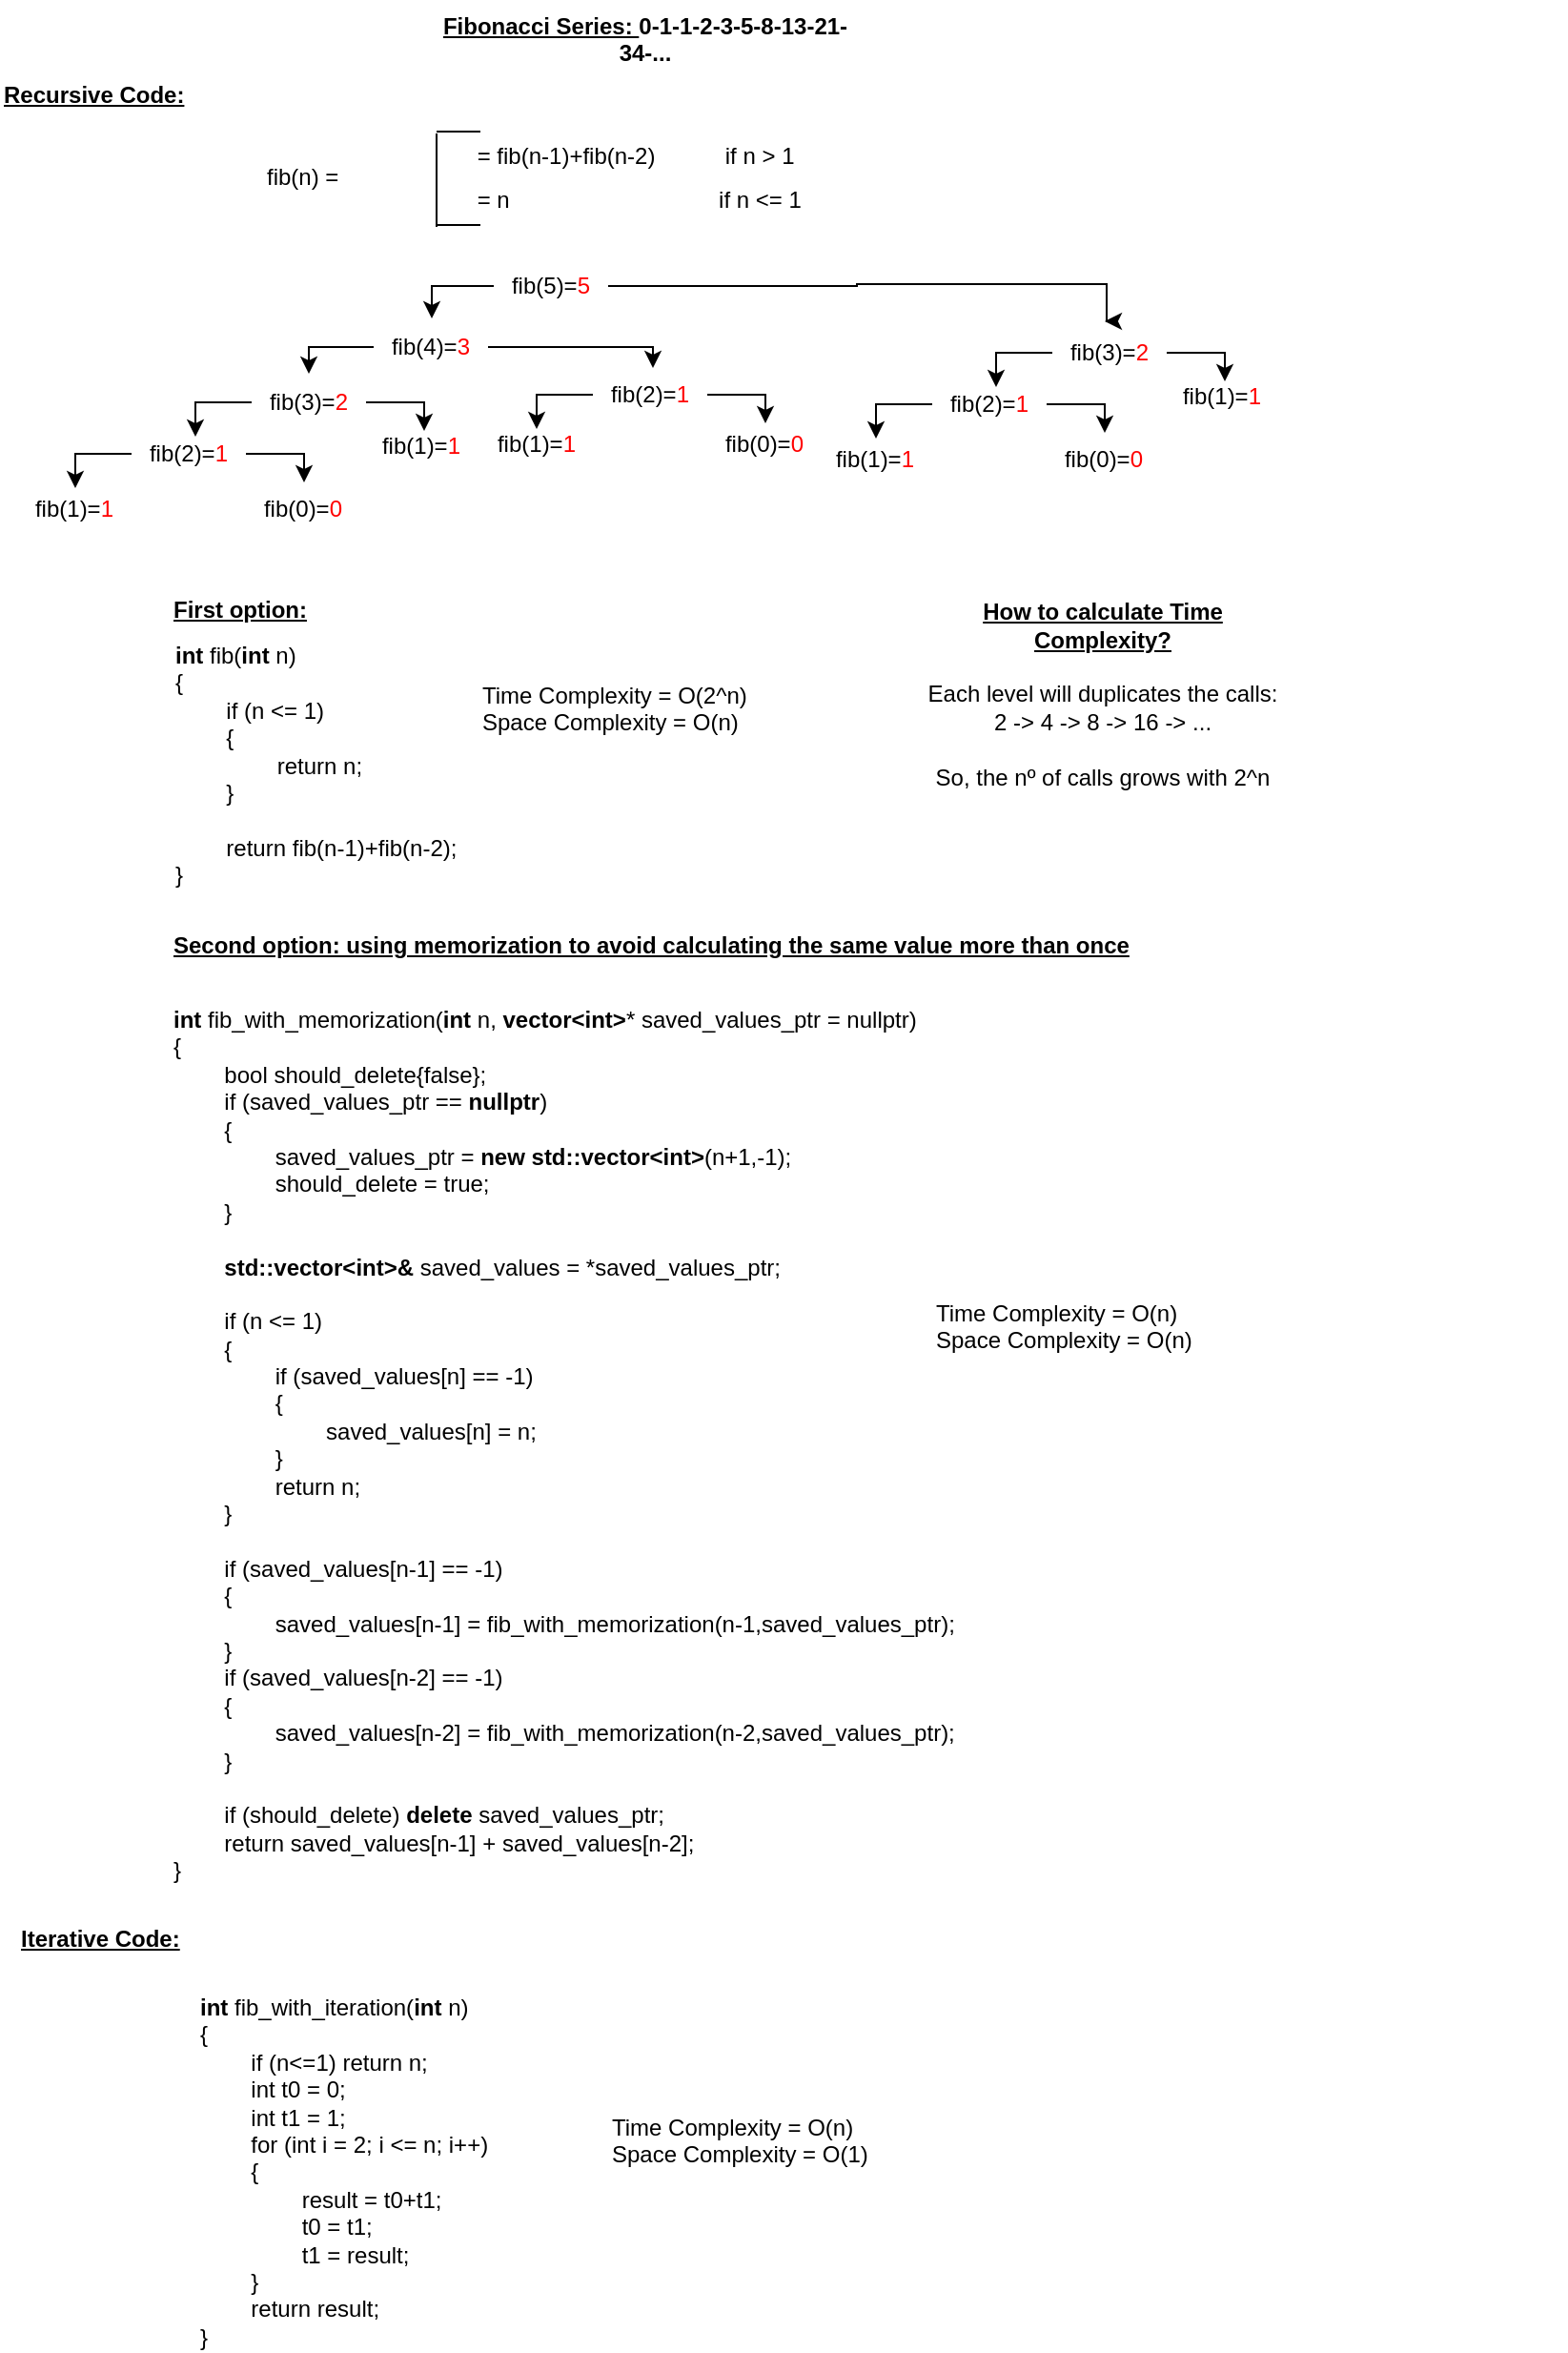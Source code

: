 <mxfile>
    <diagram name="Page-1" id="pscVqw5MkYJO_kQoXnNj">
        <mxGraphModel dx="751" dy="907" grid="0" gridSize="10" guides="1" tooltips="1" connect="1" arrows="1" fold="1" page="0" pageScale="1" pageWidth="850" pageHeight="1100" math="0" shadow="0">
            <root>
                <mxCell id="0"/>
                <mxCell id="1" parent="0"/>
                <mxCell id="VpqRDjkE_MsImU34JFe0-1" value="&lt;b&gt;&lt;u&gt;Fibonacci Series: &lt;/u&gt;0-1-1-2-3-5-8-13-21-34-...&lt;br&gt;&lt;/b&gt;" style="text;whiteSpace=wrap;html=1;align=center;" parent="1" vertex="1">
                    <mxGeometry x="317" y="15" width="217" height="36" as="geometry"/>
                </mxCell>
                <mxCell id="VpqRDjkE_MsImU34JFe0-13" value="&lt;b&gt;&lt;u&gt;Recursive Code:&lt;br&gt;&lt;/u&gt;&lt;/b&gt;" style="text;whiteSpace=wrap;html=1;" parent="1" vertex="1">
                    <mxGeometry x="87" y="51" width="217" height="36" as="geometry"/>
                </mxCell>
                <mxCell id="lh5CNfkn9NJsQjByyYcm-33" value="" style="endArrow=none;html=1;rounded=0;" parent="1" edge="1">
                    <mxGeometry width="50" height="50" relative="1" as="geometry">
                        <mxPoint x="316" y="134" as="sourcePoint"/>
                        <mxPoint x="316" y="85" as="targetPoint"/>
                    </mxGeometry>
                </mxCell>
                <mxCell id="lh5CNfkn9NJsQjByyYcm-34" value="" style="endArrow=none;html=1;rounded=0;" parent="1" edge="1">
                    <mxGeometry width="50" height="50" relative="1" as="geometry">
                        <mxPoint x="316" y="84" as="sourcePoint"/>
                        <mxPoint x="339" y="84" as="targetPoint"/>
                    </mxGeometry>
                </mxCell>
                <mxCell id="lh5CNfkn9NJsQjByyYcm-35" value="" style="endArrow=none;html=1;rounded=0;" parent="1" edge="1">
                    <mxGeometry width="50" height="50" relative="1" as="geometry">
                        <mxPoint x="316" y="133" as="sourcePoint"/>
                        <mxPoint x="339" y="133" as="targetPoint"/>
                    </mxGeometry>
                </mxCell>
                <mxCell id="lh5CNfkn9NJsQjByyYcm-36" value="" style="group" parent="1" vertex="1" connectable="0">
                    <mxGeometry x="225" y="83.004" width="403" height="59.0" as="geometry"/>
                </mxCell>
                <mxCell id="lh5CNfkn9NJsQjByyYcm-37" value="fib(n) =" style="text;whiteSpace=wrap;html=1;" parent="lh5CNfkn9NJsQjByyYcm-36" vertex="1">
                    <mxGeometry y="10.996" width="74" height="36" as="geometry"/>
                </mxCell>
                <mxCell id="lh5CNfkn9NJsQjByyYcm-38" value="&lt;span style=&quot;white-space: pre;&quot;&gt;&#9;&lt;/span&gt;&amp;nbsp; &amp;nbsp;&amp;nbsp; = fib(n-1)+fib(n-2) &amp;nbsp;&amp;nbsp;&amp;nbsp;&amp;nbsp;&amp;nbsp;&amp;nbsp;&amp;nbsp;&amp;nbsp;&amp;nbsp; if n &amp;gt; 1" style="text;whiteSpace=wrap;html=1;" parent="lh5CNfkn9NJsQjByyYcm-36" vertex="1">
                    <mxGeometry x="67" width="336" height="36" as="geometry"/>
                </mxCell>
                <mxCell id="lh5CNfkn9NJsQjByyYcm-39" value="&lt;span style=&quot;white-space: pre;&quot;&gt;&#9;&lt;/span&gt;&amp;nbsp; &amp;nbsp;&amp;nbsp; = n &amp;nbsp;&amp;nbsp;&amp;nbsp;&amp;nbsp;&amp;nbsp;&amp;nbsp;&amp;nbsp;&amp;nbsp;&amp;nbsp;&amp;nbsp;&amp;nbsp;&amp;nbsp;&amp;nbsp;&amp;nbsp;&amp;nbsp;&amp;nbsp;&amp;nbsp;&amp;nbsp;&amp;nbsp;&amp;nbsp;&amp;nbsp;&amp;nbsp;&amp;nbsp;&amp;nbsp;&amp;nbsp; &lt;span style=&quot;white-space: pre;&quot;&gt;&#9;&lt;/span&gt;&amp;nbsp;&amp;nbsp; if n &amp;lt;= 1&lt;div&gt;&lt;br/&gt;&lt;/div&gt;" style="text;whiteSpace=wrap;html=1;" parent="lh5CNfkn9NJsQjByyYcm-36" vertex="1">
                    <mxGeometry x="67.003" y="23.0" width="274" height="36" as="geometry"/>
                </mxCell>
                <mxCell id="lh5CNfkn9NJsQjByyYcm-4" style="edgeStyle=orthogonalEdgeStyle;rounded=0;orthogonalLoop=1;jettySize=auto;html=1;exitX=0;exitY=0.5;exitDx=0;exitDy=0;" parent="1" source="lh5CNfkn9NJsQjByyYcm-6" target="lh5CNfkn9NJsQjByyYcm-11" edge="1">
                    <mxGeometry relative="1" as="geometry">
                        <mxPoint x="316" y="183" as="targetPoint"/>
                        <Array as="points">
                            <mxPoint x="313.5" y="165"/>
                        </Array>
                    </mxGeometry>
                </mxCell>
                <mxCell id="lh5CNfkn9NJsQjByyYcm-5" style="edgeStyle=orthogonalEdgeStyle;rounded=0;orthogonalLoop=1;jettySize=auto;html=1;exitX=1;exitY=0.5;exitDx=0;exitDy=0;entryX=0.5;entryY=0;entryDx=0;entryDy=0;" parent="1" source="lh5CNfkn9NJsQjByyYcm-6" edge="1">
                    <mxGeometry relative="1" as="geometry">
                        <mxPoint x="666.5" y="183.5" as="targetPoint"/>
                        <Array as="points">
                            <mxPoint x="536.5" y="165"/>
                            <mxPoint x="667.5" y="164"/>
                            <mxPoint x="667.5" y="184"/>
                        </Array>
                    </mxGeometry>
                </mxCell>
                <mxCell id="lh5CNfkn9NJsQjByyYcm-6" value="fib(5)=&lt;font color=&quot;#ff0000&quot;&gt;5&lt;/font&gt;" style="text;html=1;align=center;verticalAlign=middle;whiteSpace=wrap;rounded=0;" parent="1" vertex="1">
                    <mxGeometry x="346" y="150" width="60" height="30" as="geometry"/>
                </mxCell>
                <mxCell id="lh5CNfkn9NJsQjByyYcm-8" value="" style="group" parent="1" vertex="1" connectable="0">
                    <mxGeometry x="253.5" y="182" width="120" height="33" as="geometry"/>
                </mxCell>
                <mxCell id="lh5CNfkn9NJsQjByyYcm-11" value="fib(4)=&lt;font color=&quot;#ff0000&quot;&gt;3&lt;/font&gt;" style="text;html=1;align=center;verticalAlign=middle;whiteSpace=wrap;rounded=0;" parent="lh5CNfkn9NJsQjByyYcm-8" vertex="1">
                    <mxGeometry x="29.5" width="60" height="30" as="geometry"/>
                </mxCell>
                <mxCell id="lh5CNfkn9NJsQjByyYcm-13" value="" style="group" parent="1" vertex="1" connectable="0">
                    <mxGeometry x="189.5" y="211" width="120" height="33" as="geometry"/>
                </mxCell>
                <mxCell id="lh5CNfkn9NJsQjByyYcm-14" style="edgeStyle=orthogonalEdgeStyle;rounded=0;orthogonalLoop=1;jettySize=auto;html=1;exitX=0;exitY=0.5;exitDx=0;exitDy=0;entryX=0.5;entryY=0;entryDx=0;entryDy=0;" parent="lh5CNfkn9NJsQjByyYcm-13" source="lh5CNfkn9NJsQjByyYcm-16" edge="1">
                    <mxGeometry relative="1" as="geometry">
                        <mxPoint y="33" as="targetPoint"/>
                    </mxGeometry>
                </mxCell>
                <mxCell id="lh5CNfkn9NJsQjByyYcm-15" style="edgeStyle=orthogonalEdgeStyle;rounded=0;orthogonalLoop=1;jettySize=auto;html=1;exitX=1;exitY=0.5;exitDx=0;exitDy=0;entryX=0.5;entryY=0;entryDx=0;entryDy=0;" parent="lh5CNfkn9NJsQjByyYcm-13" source="lh5CNfkn9NJsQjByyYcm-16" edge="1">
                    <mxGeometry relative="1" as="geometry">
                        <mxPoint x="120" y="30" as="targetPoint"/>
                    </mxGeometry>
                </mxCell>
                <mxCell id="lh5CNfkn9NJsQjByyYcm-16" value="fib(3)=&lt;font color=&quot;#ff0000&quot;&gt;2&lt;/font&gt;" style="text;html=1;align=center;verticalAlign=middle;whiteSpace=wrap;rounded=0;" parent="lh5CNfkn9NJsQjByyYcm-13" vertex="1">
                    <mxGeometry x="29.5" width="60" height="30" as="geometry"/>
                </mxCell>
                <mxCell id="lh5CNfkn9NJsQjByyYcm-17" value="fib(1)=&lt;font color=&quot;#ff0000&quot;&gt;1&lt;/font&gt;" style="text;html=1;align=center;verticalAlign=middle;whiteSpace=wrap;rounded=0;" parent="1" vertex="1">
                    <mxGeometry x="277.5" y="234" width="60" height="30" as="geometry"/>
                </mxCell>
                <mxCell id="lh5CNfkn9NJsQjByyYcm-18" value="" style="group" parent="1" vertex="1" connectable="0">
                    <mxGeometry x="126.5" y="238" width="120" height="33" as="geometry"/>
                </mxCell>
                <mxCell id="lh5CNfkn9NJsQjByyYcm-19" style="edgeStyle=orthogonalEdgeStyle;rounded=0;orthogonalLoop=1;jettySize=auto;html=1;exitX=0;exitY=0.5;exitDx=0;exitDy=0;entryX=0.5;entryY=0;entryDx=0;entryDy=0;" parent="lh5CNfkn9NJsQjByyYcm-18" source="lh5CNfkn9NJsQjByyYcm-21" edge="1">
                    <mxGeometry relative="1" as="geometry">
                        <mxPoint y="33" as="targetPoint"/>
                    </mxGeometry>
                </mxCell>
                <mxCell id="lh5CNfkn9NJsQjByyYcm-20" style="edgeStyle=orthogonalEdgeStyle;rounded=0;orthogonalLoop=1;jettySize=auto;html=1;exitX=1;exitY=0.5;exitDx=0;exitDy=0;entryX=0.5;entryY=0;entryDx=0;entryDy=0;" parent="lh5CNfkn9NJsQjByyYcm-18" source="lh5CNfkn9NJsQjByyYcm-21" edge="1">
                    <mxGeometry relative="1" as="geometry">
                        <mxPoint x="120" y="30" as="targetPoint"/>
                    </mxGeometry>
                </mxCell>
                <mxCell id="lh5CNfkn9NJsQjByyYcm-21" value="fib(2)=&lt;font color=&quot;#ff0000&quot;&gt;1&lt;/font&gt;" style="text;html=1;align=center;verticalAlign=middle;whiteSpace=wrap;rounded=0;" parent="lh5CNfkn9NJsQjByyYcm-18" vertex="1">
                    <mxGeometry x="29.5" width="60" height="30" as="geometry"/>
                </mxCell>
                <mxCell id="lh5CNfkn9NJsQjByyYcm-22" value="fib(0)=&lt;font color=&quot;#ff0000&quot;&gt;0&lt;/font&gt;" style="text;html=1;align=center;verticalAlign=middle;whiteSpace=wrap;rounded=0;" parent="1" vertex="1">
                    <mxGeometry x="215.5" y="267" width="60" height="30" as="geometry"/>
                </mxCell>
                <mxCell id="lh5CNfkn9NJsQjByyYcm-23" value="fib(1)=&lt;font color=&quot;#ff0000&quot;&gt;1&lt;/font&gt;" style="text;html=1;align=center;verticalAlign=middle;whiteSpace=wrap;rounded=0;" parent="1" vertex="1">
                    <mxGeometry x="95.5" y="267" width="60" height="30" as="geometry"/>
                </mxCell>
                <mxCell id="lh5CNfkn9NJsQjByyYcm-10" style="edgeStyle=orthogonalEdgeStyle;rounded=0;orthogonalLoop=1;jettySize=auto;html=1;exitX=1;exitY=0.5;exitDx=0;exitDy=0;entryX=0.5;entryY=0;entryDx=0;entryDy=0;" parent="1" source="lh5CNfkn9NJsQjByyYcm-11" edge="1">
                    <mxGeometry relative="1" as="geometry">
                        <mxPoint x="429.5" y="208" as="targetPoint"/>
                        <Array as="points">
                            <mxPoint x="429.5" y="197"/>
                        </Array>
                    </mxGeometry>
                </mxCell>
                <mxCell id="lh5CNfkn9NJsQjByyYcm-9" style="edgeStyle=orthogonalEdgeStyle;rounded=0;orthogonalLoop=1;jettySize=auto;html=1;exitX=0;exitY=0.5;exitDx=0;exitDy=0;entryX=0.5;entryY=0;entryDx=0;entryDy=0;" parent="1" source="lh5CNfkn9NJsQjByyYcm-11" target="lh5CNfkn9NJsQjByyYcm-16" edge="1">
                    <mxGeometry relative="1" as="geometry">
                        <mxPoint x="253.5" y="215" as="targetPoint"/>
                    </mxGeometry>
                </mxCell>
                <mxCell id="lh5CNfkn9NJsQjByyYcm-88" value="" style="group" parent="1" vertex="1" connectable="0">
                    <mxGeometry x="368.5" y="207" width="149.5" height="56" as="geometry"/>
                </mxCell>
                <mxCell id="lh5CNfkn9NJsQjByyYcm-89" style="edgeStyle=orthogonalEdgeStyle;rounded=0;orthogonalLoop=1;jettySize=auto;html=1;exitX=0;exitY=0.5;exitDx=0;exitDy=0;entryX=0.5;entryY=0;entryDx=0;entryDy=0;" parent="lh5CNfkn9NJsQjByyYcm-88" source="lh5CNfkn9NJsQjByyYcm-91" edge="1">
                    <mxGeometry relative="1" as="geometry">
                        <mxPoint y="33" as="targetPoint"/>
                    </mxGeometry>
                </mxCell>
                <mxCell id="lh5CNfkn9NJsQjByyYcm-90" style="edgeStyle=orthogonalEdgeStyle;rounded=0;orthogonalLoop=1;jettySize=auto;html=1;exitX=1;exitY=0.5;exitDx=0;exitDy=0;entryX=0.5;entryY=0;entryDx=0;entryDy=0;" parent="lh5CNfkn9NJsQjByyYcm-88" source="lh5CNfkn9NJsQjByyYcm-91" edge="1">
                    <mxGeometry relative="1" as="geometry">
                        <mxPoint x="120" y="30" as="targetPoint"/>
                    </mxGeometry>
                </mxCell>
                <mxCell id="lh5CNfkn9NJsQjByyYcm-91" value="fib(2)=&lt;font color=&quot;#ff0000&quot;&gt;1&lt;/font&gt;" style="text;html=1;align=center;verticalAlign=middle;whiteSpace=wrap;rounded=0;" parent="lh5CNfkn9NJsQjByyYcm-88" vertex="1">
                    <mxGeometry x="29.5" width="60" height="30" as="geometry"/>
                </mxCell>
                <mxCell id="lh5CNfkn9NJsQjByyYcm-92" value="fib(1)=&lt;font color=&quot;#ff0000&quot;&gt;1&lt;/font&gt;" style="text;html=1;align=center;verticalAlign=middle;whiteSpace=wrap;rounded=0;" parent="lh5CNfkn9NJsQjByyYcm-88" vertex="1">
                    <mxGeometry x="-30.5" y="26" width="60.5" height="30" as="geometry"/>
                </mxCell>
                <mxCell id="lh5CNfkn9NJsQjByyYcm-93" value="fib(0)=&lt;font color=&quot;#ff0000&quot;&gt;0&lt;/font&gt;" style="text;html=1;align=center;verticalAlign=middle;whiteSpace=wrap;rounded=0;" parent="lh5CNfkn9NJsQjByyYcm-88" vertex="1">
                    <mxGeometry x="89.5" y="26" width="60" height="30" as="geometry"/>
                </mxCell>
                <mxCell id="lh5CNfkn9NJsQjByyYcm-104" value="" style="group" parent="1" vertex="1" connectable="0">
                    <mxGeometry x="609.5" y="185" width="120" height="33" as="geometry"/>
                </mxCell>
                <mxCell id="lh5CNfkn9NJsQjByyYcm-105" style="edgeStyle=orthogonalEdgeStyle;rounded=0;orthogonalLoop=1;jettySize=auto;html=1;exitX=0;exitY=0.5;exitDx=0;exitDy=0;entryX=0.5;entryY=0;entryDx=0;entryDy=0;" parent="lh5CNfkn9NJsQjByyYcm-104" source="lh5CNfkn9NJsQjByyYcm-107" edge="1">
                    <mxGeometry relative="1" as="geometry">
                        <mxPoint y="33" as="targetPoint"/>
                    </mxGeometry>
                </mxCell>
                <mxCell id="lh5CNfkn9NJsQjByyYcm-106" style="edgeStyle=orthogonalEdgeStyle;rounded=0;orthogonalLoop=1;jettySize=auto;html=1;exitX=1;exitY=0.5;exitDx=0;exitDy=0;entryX=0.5;entryY=0;entryDx=0;entryDy=0;" parent="lh5CNfkn9NJsQjByyYcm-104" source="lh5CNfkn9NJsQjByyYcm-107" edge="1">
                    <mxGeometry relative="1" as="geometry">
                        <mxPoint x="120" y="30" as="targetPoint"/>
                    </mxGeometry>
                </mxCell>
                <mxCell id="lh5CNfkn9NJsQjByyYcm-107" value="fib(3)=&lt;font color=&quot;#ff0000&quot;&gt;2&lt;/font&gt;" style="text;html=1;align=center;verticalAlign=middle;whiteSpace=wrap;rounded=0;" parent="lh5CNfkn9NJsQjByyYcm-104" vertex="1">
                    <mxGeometry x="29.5" width="60" height="30" as="geometry"/>
                </mxCell>
                <mxCell id="lh5CNfkn9NJsQjByyYcm-108" value="fib(1)=&lt;font color=&quot;#ff0000&quot;&gt;1&lt;/font&gt;" style="text;html=1;align=center;verticalAlign=middle;whiteSpace=wrap;rounded=0;" parent="1" vertex="1">
                    <mxGeometry x="697.5" y="208" width="60" height="30" as="geometry"/>
                </mxCell>
                <mxCell id="lh5CNfkn9NJsQjByyYcm-109" value="" style="group" parent="1" vertex="1" connectable="0">
                    <mxGeometry x="546.5" y="212" width="120" height="33" as="geometry"/>
                </mxCell>
                <mxCell id="lh5CNfkn9NJsQjByyYcm-110" style="edgeStyle=orthogonalEdgeStyle;rounded=0;orthogonalLoop=1;jettySize=auto;html=1;exitX=0;exitY=0.5;exitDx=0;exitDy=0;entryX=0.5;entryY=0;entryDx=0;entryDy=0;" parent="lh5CNfkn9NJsQjByyYcm-109" source="lh5CNfkn9NJsQjByyYcm-112" edge="1">
                    <mxGeometry relative="1" as="geometry">
                        <mxPoint y="33" as="targetPoint"/>
                    </mxGeometry>
                </mxCell>
                <mxCell id="lh5CNfkn9NJsQjByyYcm-111" style="edgeStyle=orthogonalEdgeStyle;rounded=0;orthogonalLoop=1;jettySize=auto;html=1;exitX=1;exitY=0.5;exitDx=0;exitDy=0;entryX=0.5;entryY=0;entryDx=0;entryDy=0;" parent="lh5CNfkn9NJsQjByyYcm-109" source="lh5CNfkn9NJsQjByyYcm-112" edge="1">
                    <mxGeometry relative="1" as="geometry">
                        <mxPoint x="120" y="30" as="targetPoint"/>
                    </mxGeometry>
                </mxCell>
                <mxCell id="lh5CNfkn9NJsQjByyYcm-112" value="fib(2)=&lt;font color=&quot;#ff0000&quot;&gt;1&lt;/font&gt;" style="text;html=1;align=center;verticalAlign=middle;whiteSpace=wrap;rounded=0;" parent="lh5CNfkn9NJsQjByyYcm-109" vertex="1">
                    <mxGeometry x="29.5" width="60" height="30" as="geometry"/>
                </mxCell>
                <mxCell id="lh5CNfkn9NJsQjByyYcm-113" value="fib(0)=&lt;font color=&quot;#ff0000&quot;&gt;0&lt;/font&gt;" style="text;html=1;align=center;verticalAlign=middle;whiteSpace=wrap;rounded=0;" parent="1" vertex="1">
                    <mxGeometry x="635.5" y="241" width="60" height="30" as="geometry"/>
                </mxCell>
                <mxCell id="lh5CNfkn9NJsQjByyYcm-114" value="fib(1)=&lt;font color=&quot;#ff0000&quot;&gt;1&lt;/font&gt;" style="text;html=1;align=center;verticalAlign=middle;whiteSpace=wrap;rounded=0;" parent="1" vertex="1">
                    <mxGeometry x="515.5" y="241" width="60" height="30" as="geometry"/>
                </mxCell>
                <mxCell id="lh5CNfkn9NJsQjByyYcm-115" value="&lt;b&gt;int &lt;/b&gt;fib(&lt;b&gt;int &lt;/b&gt;n)&lt;br&gt;&lt;div&gt;{&lt;/div&gt;&lt;div&gt;&lt;span style=&quot;white-space: pre;&quot;&gt;&#9;if (n &amp;lt;= 1)&lt;/span&gt;&lt;/div&gt;&lt;div&gt;&lt;span style=&quot;white-space: pre;&quot;&gt;&lt;span style=&quot;white-space: pre;&quot;&gt;&#9;&lt;/span&gt;{&lt;/span&gt;&lt;/div&gt;&lt;div&gt;&lt;span style=&quot;white-space: pre;&quot;&gt;&lt;span style=&quot;white-space: pre;&quot;&gt;&#9;&lt;/span&gt;&lt;span style=&quot;white-space: pre;&quot;&gt;&#9;&lt;/span&gt;return n;&lt;br&gt;&lt;/span&gt;&lt;/div&gt;&lt;div&gt;&lt;span style=&quot;white-space: pre;&quot;&gt;&lt;span style=&quot;white-space: pre;&quot;&gt;&#9;&lt;/span&gt;}&lt;br&gt;&lt;/span&gt;&lt;/div&gt;&lt;div&gt;&lt;span style=&quot;white-space: pre;&quot;&gt;&lt;span style=&quot;white-space: pre;&quot;&gt;&#9;&lt;/span&gt;&lt;br&gt;&lt;/span&gt;&lt;/div&gt;&lt;div&gt;&lt;span style=&quot;white-space: pre;&quot;&gt;&lt;span style=&quot;white-space: pre;&quot;&gt;&#9;&lt;/span&gt;return fib(n-1)+fib(n-2);&lt;br&gt;&lt;/span&gt;&lt;/div&gt;&lt;div&gt;}&lt;/div&gt;" style="text;whiteSpace=wrap;html=1;" parent="1" vertex="1">
                    <mxGeometry x="177.253" y="345" width="274" height="36" as="geometry"/>
                </mxCell>
                <mxCell id="lh5CNfkn9NJsQjByyYcm-116" value="&lt;b&gt;&lt;u&gt;First option:&lt;br&gt;&lt;/u&gt;&lt;/b&gt;" style="text;whiteSpace=wrap;html=1;" parent="1" vertex="1">
                    <mxGeometry x="175.755" y="321.004" width="123" height="36" as="geometry"/>
                </mxCell>
                <mxCell id="lh5CNfkn9NJsQjByyYcm-123" value="Time Complexity = O(2&lt;span&gt;^n&lt;/span&gt;)&lt;br&gt;Space Complexity = O(n) " style="text;whiteSpace=wrap;html=1;" parent="1" vertex="1">
                    <mxGeometry x="337.5" y="366.003" width="333" height="51" as="geometry"/>
                </mxCell>
                <mxCell id="lh5CNfkn9NJsQjByyYcm-124" value="&lt;b&gt;&lt;u&gt;How to calculate Time Complexity?&lt;br&gt;&lt;/u&gt;&lt;/b&gt;&lt;div&gt;&lt;br&gt;&lt;/div&gt;&lt;div&gt;Each level will duplicates the calls:&lt;/div&gt;&lt;div&gt;2 -&amp;gt; 4 -&amp;gt; 8 -&amp;gt; 16 -&amp;gt; ...&lt;br&gt;&lt;br&gt;So, the nº of calls grows with 2&lt;span&gt;^n&lt;/span&gt;&lt;/div&gt;&lt;div&gt;&lt;br&gt;&lt;/div&gt;&lt;div&gt;&lt;br&gt;&lt;/div&gt;&lt;div align=&quot;left&quot;&gt;&lt;br&gt;&lt;/div&gt;&lt;b&gt;&lt;u&gt;&lt;br&gt;&lt;br&gt;&lt;/u&gt;&lt;/b&gt;" style="text;html=1;align=center;verticalAlign=middle;whiteSpace=wrap;rounded=0;" parent="1" vertex="1">
                    <mxGeometry x="568" y="400" width="195" height="30" as="geometry"/>
                </mxCell>
                <mxCell id="lh5CNfkn9NJsQjByyYcm-127" value="&lt;b&gt;&lt;u&gt;Second option: using memorization to avoid calculating the same value more than once&lt;br&gt;&lt;/u&gt;&lt;/b&gt;" style="text;whiteSpace=wrap;html=1;" parent="1" vertex="1">
                    <mxGeometry x="175.75" y="497" width="509.25" height="36" as="geometry"/>
                </mxCell>
                <mxCell id="lh5CNfkn9NJsQjByyYcm-128" value="&lt;b&gt;int &lt;/b&gt;fib_with_memorization(&lt;b&gt;int &lt;/b&gt;n,&lt;b&gt; vector&amp;lt;int&amp;gt;&lt;/b&gt;* saved_values_ptr = nullptr)&lt;br&gt;&lt;div&gt;{&lt;span style=&quot;white-space: pre;&quot;&gt;&#9;&lt;/span&gt;&lt;/div&gt;&lt;div&gt;&lt;span style=&quot;white-space: pre;&quot;&gt;&lt;span style=&quot;white-space: pre;&quot;&gt;&#9;&lt;/span&gt;bool should_delete{false};&lt;br&gt;&lt;/span&gt;&lt;/div&gt;&lt;div&gt;&lt;span style=&quot;white-space: pre;&quot;&gt;&#9;&lt;/span&gt;if (saved_values_ptr == &lt;b&gt;nullptr&lt;/b&gt;)&lt;/div&gt;&lt;div&gt;&lt;span style=&quot;white-space: pre;&quot;&gt;&#9;&lt;/span&gt;{&lt;/div&gt;&lt;div&gt;&lt;span style=&quot;white-space: pre;&quot;&gt;&#9;&lt;/span&gt;&lt;span style=&quot;white-space: pre;&quot;&gt;&#9;&lt;/span&gt;saved_values_ptr = &lt;b&gt;new std::vector&amp;lt;int&amp;gt;&lt;/b&gt;(n+1,-1);&lt;/div&gt;&lt;div&gt;&lt;span style=&quot;white-space: pre;&quot;&gt;&#9;&lt;/span&gt;&lt;span style=&quot;white-space: pre;&quot;&gt;&#9;&lt;/span&gt;should_delete = true;&lt;br&gt;&lt;/div&gt;&lt;div&gt;&lt;span style=&quot;white-space: pre;&quot;&gt;&#9;&lt;/span&gt;}&lt;/div&gt;&lt;div&gt;&lt;br&gt;&lt;/div&gt;&lt;div&gt;&lt;b&gt;&lt;span style=&quot;white-space: pre;&quot;&gt;&#9;&lt;/span&gt;std::vector&amp;lt;int&amp;gt;&amp;amp; &lt;/b&gt;saved_values = *saved_values_ptr;&lt;/div&gt;&lt;div&gt;&lt;br&gt;&lt;/div&gt;&lt;div&gt;&lt;span style=&quot;white-space: pre;&quot;&gt;&lt;/span&gt;&lt;div&gt;&lt;span style=&quot;white-space: pre;&quot;&gt;&#9;if (n &amp;lt;= 1)&lt;/span&gt;&lt;/div&gt;&lt;div&gt;&lt;span style=&quot;white-space: pre;&quot;&gt;&lt;span style=&quot;white-space: pre;&quot;&gt;&#9;&lt;/span&gt;{&lt;span style=&quot;white-space: pre;&quot;&gt;&#9;&lt;/span&gt;&lt;br&gt;&lt;/span&gt;&lt;/div&gt;&lt;div&gt;&lt;span style=&quot;white-space: pre;&quot;&gt;&lt;span style=&quot;white-space: pre;&quot;&gt;&#9;&lt;/span&gt;&lt;span style=&quot;white-space: pre;&quot;&gt;&#9;&lt;/span&gt;if (&lt;/span&gt;saved_values[n] == -1)&lt;/div&gt;&lt;div&gt;&lt;span style=&quot;white-space: pre;&quot;&gt;&#9;&lt;/span&gt;&lt;span style=&quot;white-space: pre;&quot;&gt;&#9;&lt;/span&gt;{&lt;/div&gt;&lt;div&gt;&lt;span style=&quot;white-space: pre;&quot;&gt;&#9;&lt;/span&gt;&lt;span style=&quot;white-space: pre;&quot;&gt;&#9;&lt;/span&gt;&lt;span style=&quot;white-space: pre;&quot;&gt;&#9;&lt;/span&gt;&lt;span style=&quot;white-space: pre;&quot;&gt;&lt;/span&gt;saved_values[n] = n;&lt;/div&gt;&lt;div&gt;&lt;span style=&quot;white-space: pre;&quot;&gt;&#9;&lt;/span&gt;&lt;span style=&quot;white-space: pre;&quot;&gt;&#9;&lt;/span&gt;}&lt;br&gt;&lt;/div&gt;&lt;div&gt;&lt;span style=&quot;white-space: pre;&quot;&gt;&lt;span style=&quot;white-space: pre;&quot;&gt;&#9;&lt;/span&gt;&lt;span style=&quot;white-space: pre;&quot;&gt;&#9;&lt;/span&gt;return n;&lt;br&gt;&lt;/span&gt;&lt;/div&gt;&lt;span style=&quot;white-space: pre;&quot;&gt;&lt;span style=&quot;white-space: pre;&quot;&gt;&#9;&lt;/span&gt;}&lt;/span&gt;&lt;/div&gt;&lt;div&gt;&lt;span style=&quot;white-space: pre;&quot;&gt;&lt;br&gt;&lt;/span&gt;&lt;/div&gt;&lt;div&gt;&lt;span style=&quot;white-space: pre;&quot;&gt;&lt;span style=&quot;white-space: pre;&quot;&gt;&#9;&lt;/span&gt;if (&lt;/span&gt;&lt;span style=&quot;white-space: pre;&quot;&gt;&lt;/span&gt;saved_values&lt;span style=&quot;white-space: pre;&quot;&gt;[n-1] == -1)&lt;/span&gt;&lt;/div&gt;&lt;div&gt;&lt;span style=&quot;white-space: pre;&quot;&gt;&lt;span style=&quot;white-space: pre;&quot;&gt;&#9;&lt;/span&gt;{&lt;/span&gt;&lt;/div&gt;&lt;div&gt;&lt;span style=&quot;white-space: pre;&quot;&gt;&lt;span style=&quot;white-space: pre;&quot;&gt;&#9;&lt;/span&gt;&lt;span style=&quot;white-space: pre;&quot;&gt;&#9;&lt;/span&gt;&lt;/span&gt;saved_values&lt;span style=&quot;white-space: pre;&quot;&gt;[n-1] = &lt;/span&gt;&lt;b&gt;&lt;/b&gt;fib_with_memorization&lt;span style=&quot;white-space: pre;&quot;&gt;(n-1,&lt;/span&gt;saved_values_ptr&lt;span style=&quot;white-space: pre;&quot;&gt;)&lt;/span&gt;&lt;span style=&quot;white-space: pre;&quot;&gt;;&lt;/span&gt;&lt;/div&gt;&lt;div&gt;&lt;span style=&quot;white-space: pre;&quot;&gt;&lt;span style=&quot;white-space: pre;&quot;&gt;&#9;&lt;/span&gt;}&lt;br&gt;&lt;/span&gt;&lt;/div&gt;&lt;div&gt;&lt;span style=&quot;white-space: pre;&quot;&gt;&lt;span style=&quot;white-space: pre;&quot;&gt;&#9;&lt;/span&gt;if (saved_values[n-2] == -1)&lt;/span&gt;&lt;/div&gt;&lt;div&gt;&lt;span style=&quot;white-space: pre;&quot;&gt;&lt;span style=&quot;white-space: pre;&quot;&gt;&#9;&lt;/span&gt;{&lt;/span&gt;&lt;/div&gt;&lt;div&gt;&lt;span style=&quot;white-space: pre;&quot;&gt;&lt;span style=&quot;white-space: pre;&quot;&gt;&#9;&lt;/span&gt;&lt;span style=&quot;white-space: pre;&quot;&gt;&#9;&lt;/span&gt;saved_values[n-2] = &lt;/span&gt;&lt;b&gt;&lt;/b&gt;fib_with_memorization&lt;span style=&quot;white-space: pre;&quot;&gt;(n-2,&lt;/span&gt;saved_values_ptr&lt;span style=&quot;white-space: pre;&quot;&gt;);&lt;br&gt;&lt;/span&gt;&lt;/div&gt;&lt;div&gt;&lt;span style=&quot;white-space: pre;&quot;&gt;&lt;span style=&quot;white-space: pre;&quot;&gt;&#9;&lt;/span&gt;}&lt;br&gt;&lt;/span&gt;&lt;/div&gt;&lt;div&gt;&lt;span style=&quot;white-space: pre;&quot;&gt;&lt;span style=&quot;white-space: pre;&quot;&gt;&#9;&lt;/span&gt;&lt;br&gt;&lt;/span&gt;&lt;/div&gt;&lt;div&gt;&lt;span style=&quot;white-space: pre;&quot;&gt;&lt;span style=&quot;white-space: pre;&quot;&gt;&#9;&lt;/span&gt;if (should_delete) &lt;/span&gt;&lt;b&gt;&lt;span class=&quot;hljs-keyword&quot;&gt;delete&lt;/span&gt;&lt;/b&gt; saved_values_ptr;&lt;/div&gt;&lt;div&gt;&lt;span style=&quot;white-space: pre;&quot;&gt;&lt;span style=&quot;white-space: pre;&quot;&gt;&#9;&lt;/span&gt;return &lt;/span&gt;&lt;span style=&quot;white-space: pre;&quot;&gt;&lt;/span&gt;&lt;span style=&quot;white-space: pre;&quot;&gt;&lt;/span&gt;saved_values&lt;span style=&quot;white-space: pre;&quot;&gt;[n-1] + &lt;/span&gt;&lt;span style=&quot;white-space: pre;&quot;&gt;saved_values[n-2]&lt;/span&gt;&lt;span style=&quot;white-space: pre;&quot;&gt;;&lt;br&gt;&lt;/span&gt;&lt;/div&gt;&lt;div&gt;}&lt;/div&gt;" style="text;whiteSpace=wrap;html=1;" parent="1" vertex="1">
                    <mxGeometry x="175.75" y="536" width="468.25" height="36" as="geometry"/>
                </mxCell>
                <mxCell id="lh5CNfkn9NJsQjByyYcm-129" value="Time Complexity = O(&lt;span&gt;n&lt;/span&gt;)&lt;br&gt;Space Complexity = O(n) " style="text;whiteSpace=wrap;html=1;" parent="1" vertex="1">
                    <mxGeometry x="575.5" y="690.003" width="333" height="51" as="geometry"/>
                </mxCell>
                <mxCell id="lh5CNfkn9NJsQjByyYcm-130" value="&lt;b&gt;&lt;u&gt;Iterative Code:&lt;br&gt;&lt;/u&gt;&lt;/b&gt;" style="text;whiteSpace=wrap;html=1;" parent="1" vertex="1">
                    <mxGeometry x="95.5" y="1018" width="217" height="36" as="geometry"/>
                </mxCell>
                <mxCell id="lh5CNfkn9NJsQjByyYcm-132" value="&lt;b&gt;int &lt;/b&gt;fib_with_iteration(&lt;b&gt;int &lt;/b&gt;n)&lt;br&gt;&lt;div&gt;{&lt;span style=&quot;white-space: pre;&quot;&gt;&lt;span style=&quot;white-space: pre;&quot;&gt;&#9;&lt;/span&gt;&lt;/span&gt;&lt;/div&gt;&lt;div&gt;&lt;span style=&quot;white-space: pre;&quot;&gt;&lt;span style=&quot;white-space: pre;&quot;&gt;&#9;&lt;/span&gt;if (n&amp;lt;=1) return n;&lt;/span&gt;&lt;span style=&quot;white-space: pre;&quot;&gt;&lt;span style=&quot;white-space: pre;&quot;&gt;&#9;&lt;/span&gt;&#9;&lt;/span&gt;&lt;/div&gt;&lt;div&gt;&lt;span style=&quot;white-space: pre;&quot;&gt;&lt;span style=&quot;white-space: pre;&quot;&gt;&#9;&lt;/span&gt;int t0 = 0;&lt;/span&gt;&lt;/div&gt;&lt;div&gt;&lt;span style=&quot;white-space: pre;&quot;&gt;&lt;span style=&quot;white-space: pre;&quot;&gt;&#9;&lt;/span&gt;int t1 = 1;&lt;/span&gt;&lt;/div&gt;&lt;div&gt;&lt;span style=&quot;white-space: pre;&quot;&gt;&lt;span style=&quot;white-space: pre;&quot;&gt;&#9;&lt;/span&gt;for (int i = 2; i &amp;lt;= n; i++)&lt;br&gt;&lt;span style=&quot;white-space: pre;&quot;&gt;&#9;&lt;/span&gt;{&lt;span style=&quot;white-space: pre;&quot;&gt;&#9;&lt;/span&gt;&lt;br&gt;&lt;/span&gt;&lt;/div&gt;&lt;div&gt;&lt;span style=&quot;white-space: pre;&quot;&gt;&lt;span style=&quot;white-space: pre;&quot;&gt;&#9;&lt;span style=&quot;white-space: pre;&quot;&gt;&#9;&lt;/span&gt;&lt;/span&gt;result = t0+t1;&lt;/span&gt;&lt;/div&gt;&lt;div&gt;&lt;span style=&quot;white-space: pre;&quot;&gt;&lt;span style=&quot;white-space: pre;&quot;&gt;&#9;&lt;/span&gt;&lt;span style=&quot;white-space: pre;&quot;&gt;&#9;&lt;/span&gt;t0 = t1;&lt;/span&gt;&lt;/div&gt;&lt;div&gt;&lt;span style=&quot;white-space: pre;&quot;&gt;&lt;span style=&quot;white-space: pre;&quot;&gt;&#9;&lt;/span&gt;&lt;span style=&quot;white-space: pre;&quot;&gt;&#9;&lt;/span&gt;t1 = result;&lt;br&gt;&lt;/span&gt;&lt;/div&gt;&lt;div&gt;&lt;span style=&quot;white-space: pre;&quot;&gt;&lt;span style=&quot;white-space: pre;&quot;&gt;&#9;&lt;/span&gt;}&#9;&lt;/span&gt;&lt;/div&gt;&lt;div&gt;&lt;span style=&quot;white-space: pre;&quot;&gt;&lt;span style=&quot;white-space: pre;&quot;&gt;&#9;&lt;/span&gt;return &lt;/span&gt;&lt;span style=&quot;white-space: pre;&quot;&gt;result&lt;/span&gt;&lt;span style=&quot;white-space: pre;&quot;&gt;;&lt;br&gt;&lt;/span&gt;&lt;/div&gt;&lt;div&gt;}&lt;/div&gt;" style="text;whiteSpace=wrap;html=1;" parent="1" vertex="1">
                    <mxGeometry x="189.503" y="1054" width="274" height="36" as="geometry"/>
                </mxCell>
                <mxCell id="lh5CNfkn9NJsQjByyYcm-133" value="Time Complexity = O(&lt;span&gt;n&lt;/span&gt;)&lt;br&gt;Space Complexity = O(1) " style="text;whiteSpace=wrap;html=1;" parent="1" vertex="1">
                    <mxGeometry x="406" y="1117.003" width="333" height="51" as="geometry"/>
                </mxCell>
            </root>
        </mxGraphModel>
    </diagram>
</mxfile>